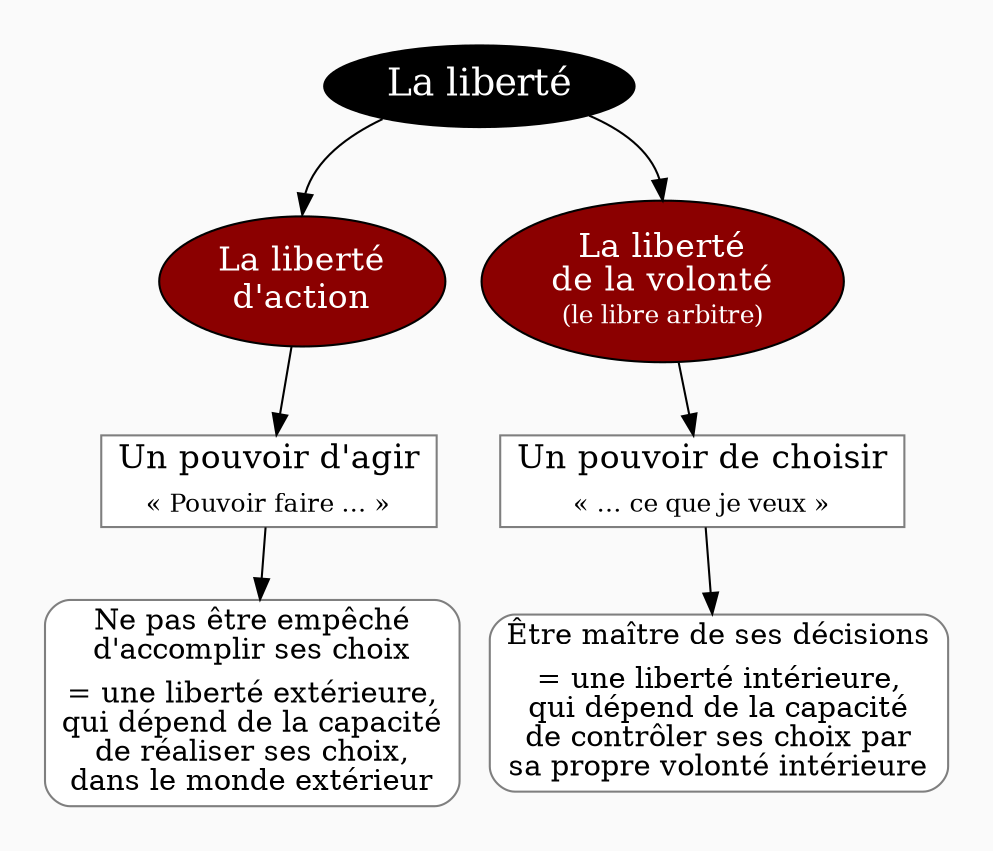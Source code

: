 digraph G {
// Template : diagram
// Usage : 
//rankdir=LR
splines=true
//splines=curved
bgcolor=grey98
pad=0.3
style=filled
edge[minlen=4]
node[style=filled, fontcolor=white]
ranksep=0.1
nodesep=0.2

// NIVEAU 1
node[fillcolor=12, fontsize=18]
a1[label="La liberté"]

// NIVEAU 2
node[fillcolor=red4, fontsize=16]
a1->{
b1[label="La liberté
d'action"]    
b2[label=<La liberté<br/>
de la volonté<br/>
<font point-size="3"><br/></font>
<font point-size="12">(le libre arbitre)</font>>]
}[headport=n]

node[fontcolor=black]
// NIVEAU 3 (sans intermédiaire)
node [shape=box, fillcolor=white, color=grey50]
// c1[label=""]
b1->c1
c1[label=<Un pouvoir d'agir<br/>
<font point-size="8"><br/></font>
<font point-size="12">« Pouvoir faire … »</font>>]
b2->c2
c2[label=<Un pouvoir de choisir<br/>
<font point-size="8"><br/></font>
<font point-size="12">« … ce que je veux »</font>>]

// INTERMÉDIAIRE AVANT NIVEAU 3
node[fillcolor=grey78, shape=oval]
// [arrowhead=none]
// bc1[label=""]

// NIVEAU 3 (avec intermédiaire)
node[fillcolor=white, shape=box, color=grey50]
// c1[label=""]

// NIVEAU 4
node[style="filled,rounded", fillcolor=white, shape=box, color=grey50]
// d1[label=""]

c1->d1
c2->d2

d1[label=<<font point-size="14">Ne pas être empêché<br/>
d'accomplir ses choix<br/></font>
<font point-size="7"><br/></font>
<font point-size="14">= une liberté extérieure,<br/>
qui dépend de la capacité<br/>
de réaliser ses choix,<br/>
dans le monde extérieur</font>>]
d2[label=<<font point-size="14">Être maître de ses décisions<br/></font>
<font point-size="7"><br/></font>
<font point-size="14">= une liberté intérieure,<br/>
qui dépend de la capacité<br/>
de contrôler ses choix par<br/>
sa propre volonté intérieure</font>>]



// ÉTIQUETTES EN ROUGE
node[shape=plaintext, fontcolor=firebrick3, fillcolor=grey98]
// e1[label=< <B>= Titre</B><BR /><BR />Contenu<BR /> >]
// e1[label=""]
// ->e1[minlen=1, style=invis]



// REMARQUES EN BLEU
node[color=blue, shape=box, margin=0.07, fontcolor=black, fontsize=12, style="dashed", penwidth=0.6]
edge[color=blue, arrowhead="none", xlabel="", style="dashed", penwidth=0.6]
// r1[label=""]
// {rank=same;->r1}
// {rank=same;r1->[dir=back]}

}
